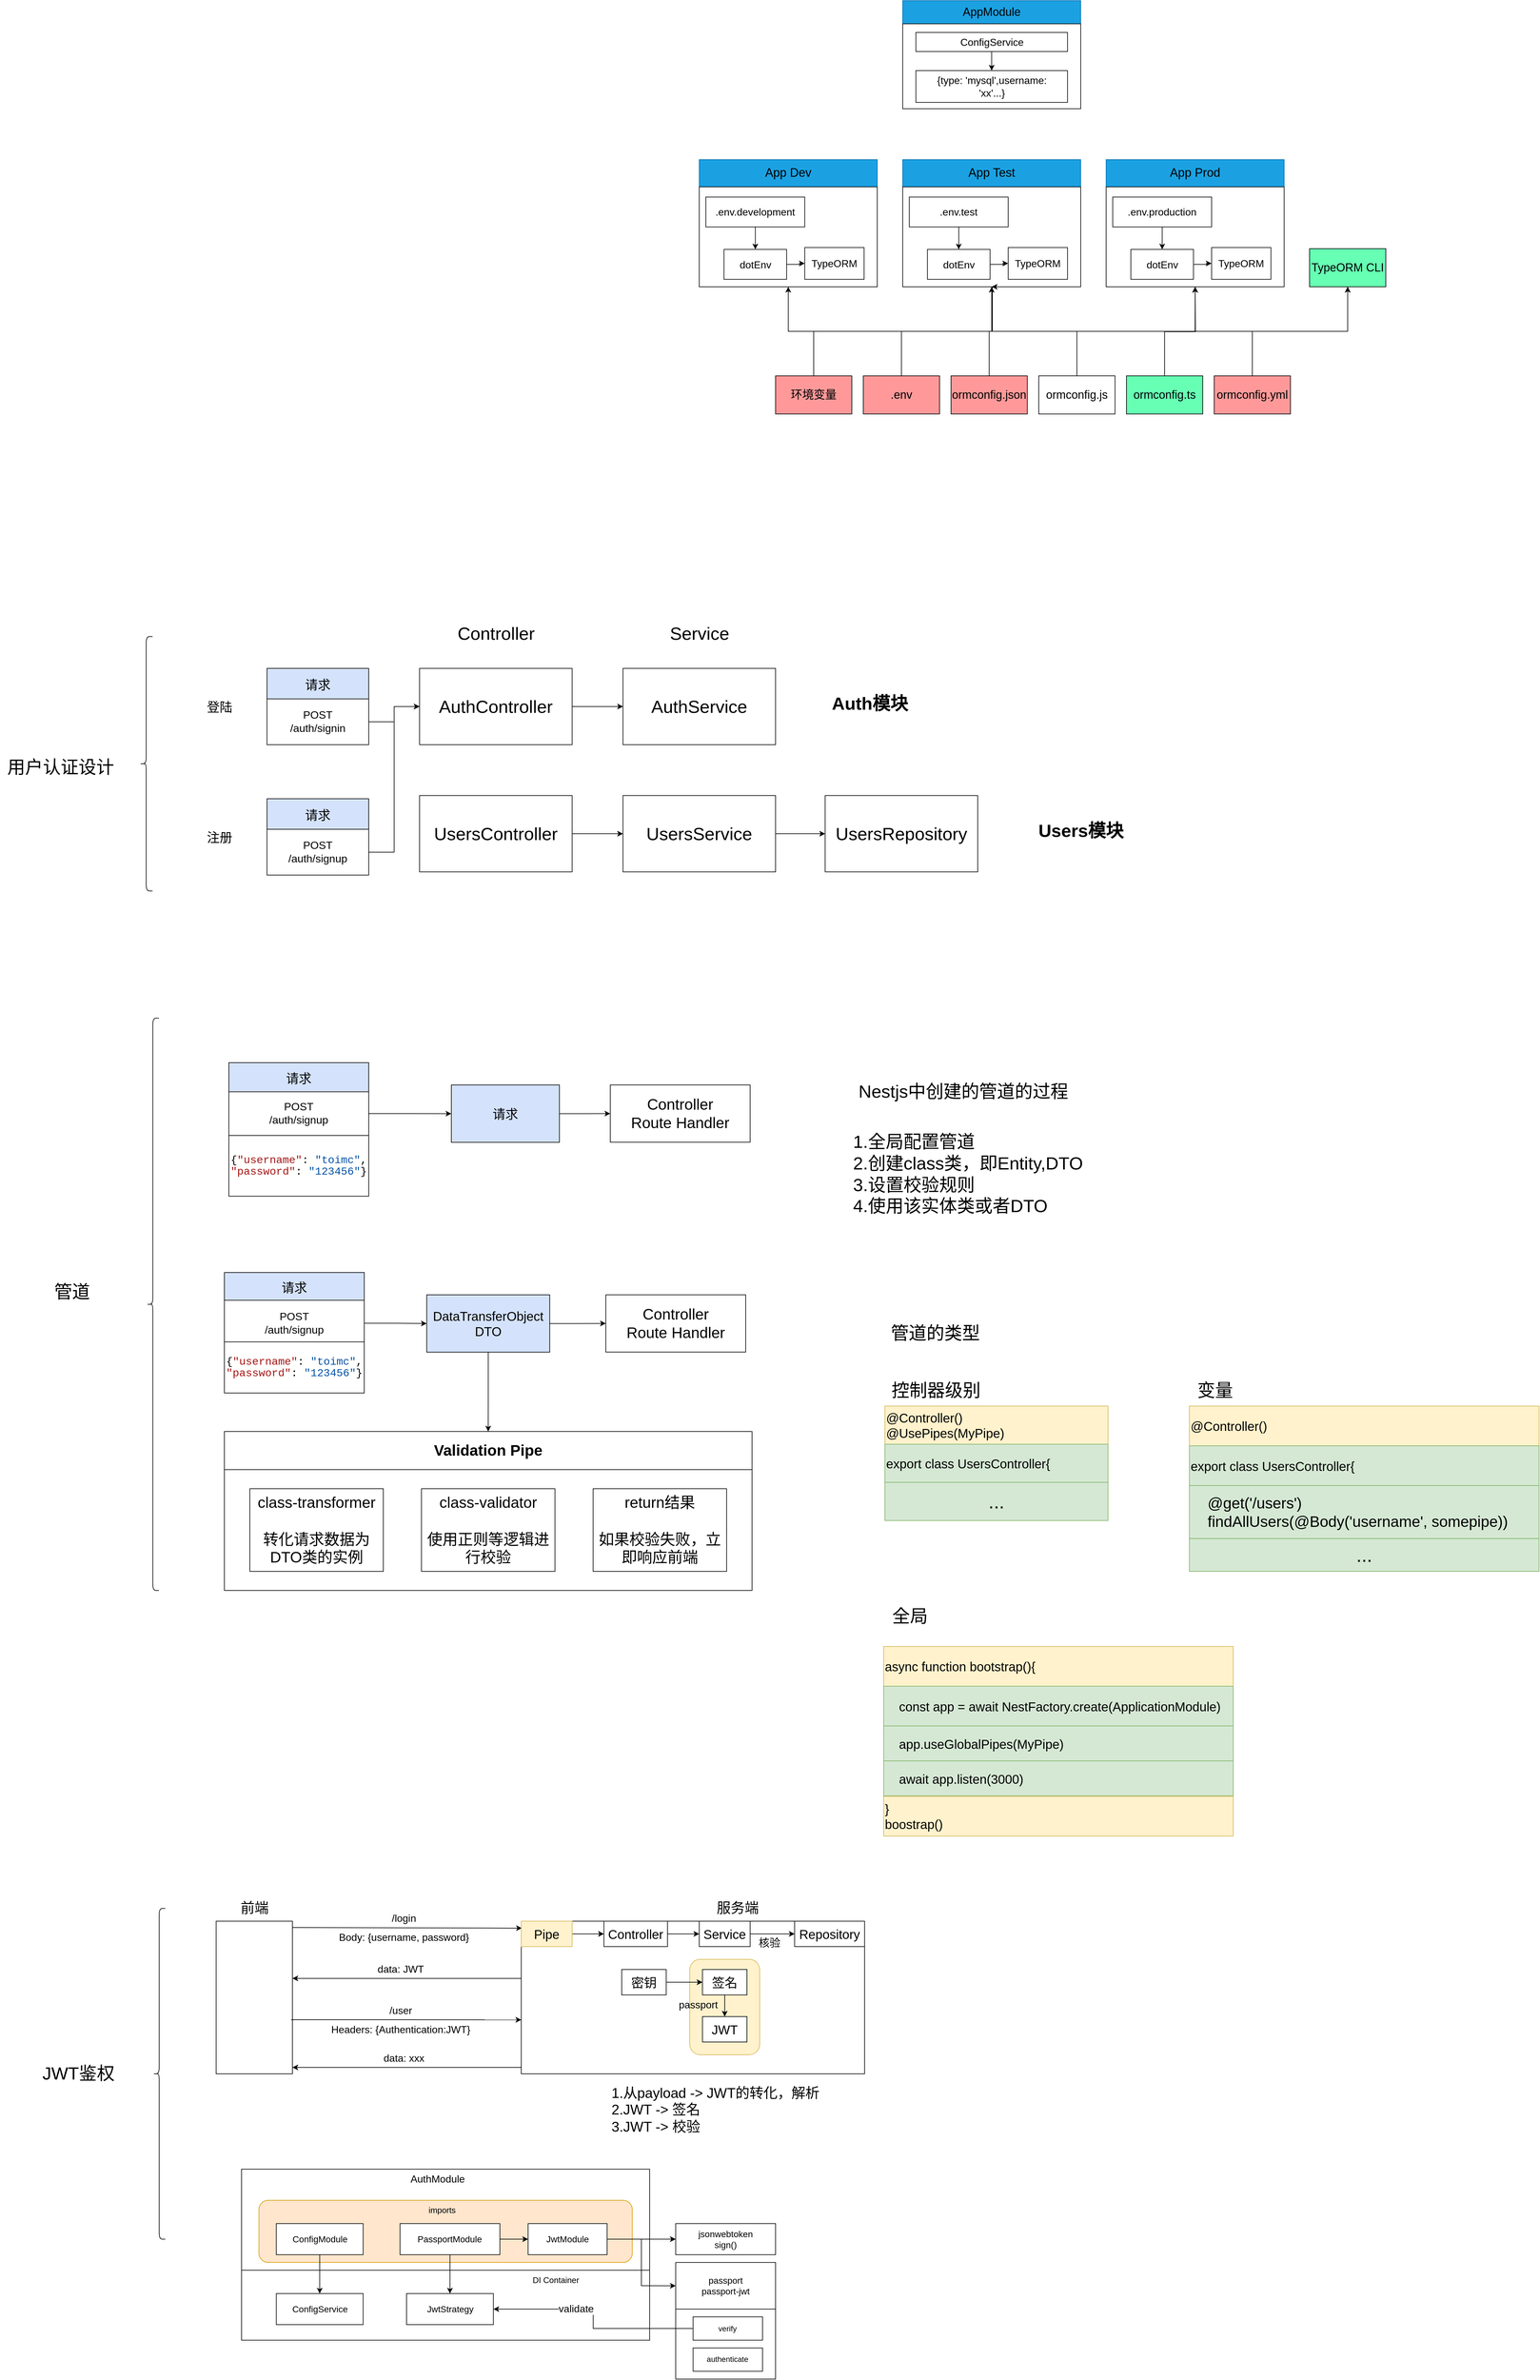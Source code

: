 <mxfile version="24.0.7" type="github">
  <diagram name="第 1 页" id="ZVVCxVtOo5jQRMP403fl">
    <mxGraphModel dx="3184" dy="813" grid="1" gridSize="10" guides="1" tooltips="1" connect="1" arrows="1" fold="1" page="1" pageScale="1" pageWidth="827" pageHeight="1169" math="0" shadow="0">
      <root>
        <mxCell id="0" />
        <mxCell id="1" parent="0" />
        <mxCell id="D-83X_V-BnBp6cREbU82-21" value="" style="group" parent="1" vertex="1" connectable="0">
          <mxGeometry x="240" y="230" width="280" height="170" as="geometry" />
        </mxCell>
        <mxCell id="D-83X_V-BnBp6cREbU82-19" value="AppModule" style="rounded=0;whiteSpace=wrap;html=1;fillColor=#1ba1e2;strokeColor=#006EAF;fontColor=#000000;fontStyle=0;fontSize=18;" parent="D-83X_V-BnBp6cREbU82-21" vertex="1">
          <mxGeometry width="280" height="36.429" as="geometry" />
        </mxCell>
        <mxCell id="D-83X_V-BnBp6cREbU82-20" value="" style="rounded=0;whiteSpace=wrap;html=1;" parent="D-83X_V-BnBp6cREbU82-21" vertex="1">
          <mxGeometry y="36.43" width="280" height="133.57" as="geometry" />
        </mxCell>
        <mxCell id="D-83X_V-BnBp6cREbU82-27" value="" style="edgeStyle=orthogonalEdgeStyle;rounded=0;orthogonalLoop=1;jettySize=auto;html=1;" parent="D-83X_V-BnBp6cREbU82-21" source="D-83X_V-BnBp6cREbU82-22" target="D-83X_V-BnBp6cREbU82-26" edge="1">
          <mxGeometry relative="1" as="geometry" />
        </mxCell>
        <mxCell id="D-83X_V-BnBp6cREbU82-22" value="ConfigService" style="rounded=0;whiteSpace=wrap;html=1;fontSize=16;" parent="D-83X_V-BnBp6cREbU82-21" vertex="1">
          <mxGeometry x="20.741" y="50" width="238.519" height="30" as="geometry" />
        </mxCell>
        <mxCell id="D-83X_V-BnBp6cREbU82-26" value="{type: &#39;mysql&#39;,username:&lt;br&gt;&#39;xx&#39;...}" style="rounded=0;whiteSpace=wrap;html=1;fontSize=16;" parent="D-83X_V-BnBp6cREbU82-21" vertex="1">
          <mxGeometry x="20.741" y="110" width="238.519" height="50" as="geometry" />
        </mxCell>
        <mxCell id="D-83X_V-BnBp6cREbU82-68" value="" style="group" parent="1" vertex="1" connectable="0">
          <mxGeometry x="240" y="480" width="280" height="200" as="geometry" />
        </mxCell>
        <mxCell id="D-83X_V-BnBp6cREbU82-51" value="App Test" style="rounded=0;whiteSpace=wrap;html=1;fillColor=#1ba1e2;strokeColor=#006EAF;fontColor=#000000;fontStyle=0;fontSize=19;container=0;" parent="D-83X_V-BnBp6cREbU82-68" vertex="1">
          <mxGeometry width="280" height="42.857" as="geometry" />
        </mxCell>
        <mxCell id="D-83X_V-BnBp6cREbU82-52" value="" style="rounded=0;whiteSpace=wrap;html=1;container=0;" parent="D-83X_V-BnBp6cREbU82-68" vertex="1">
          <mxGeometry y="42.857" width="280" height="157.143" as="geometry" />
        </mxCell>
        <mxCell id="D-83X_V-BnBp6cREbU82-53" value=".env.test" style="rounded=0;whiteSpace=wrap;html=1;fontSize=16;container=0;" parent="D-83X_V-BnBp6cREbU82-68" vertex="1">
          <mxGeometry x="10.37" y="58.824" width="155.556" height="47.059" as="geometry" />
        </mxCell>
        <mxCell id="D-83X_V-BnBp6cREbU82-54" value="dotEnv" style="whiteSpace=wrap;html=1;fontSize=16;rounded=0;container=0;" parent="D-83X_V-BnBp6cREbU82-68" vertex="1">
          <mxGeometry x="38.889" y="141.176" width="98.519" height="47.059" as="geometry" />
        </mxCell>
        <mxCell id="D-83X_V-BnBp6cREbU82-55" value="" style="edgeStyle=orthogonalEdgeStyle;rounded=0;orthogonalLoop=1;jettySize=auto;html=1;" parent="D-83X_V-BnBp6cREbU82-68" source="D-83X_V-BnBp6cREbU82-53" target="D-83X_V-BnBp6cREbU82-54" edge="1">
          <mxGeometry relative="1" as="geometry" />
        </mxCell>
        <mxCell id="D-83X_V-BnBp6cREbU82-56" value="TypeORM" style="whiteSpace=wrap;html=1;fontSize=16;rounded=0;container=0;" parent="D-83X_V-BnBp6cREbU82-68" vertex="1">
          <mxGeometry x="165.926" y="138.235" width="93.333" height="50.0" as="geometry" />
        </mxCell>
        <mxCell id="D-83X_V-BnBp6cREbU82-57" value="" style="edgeStyle=orthogonalEdgeStyle;rounded=0;orthogonalLoop=1;jettySize=auto;html=1;" parent="D-83X_V-BnBp6cREbU82-68" source="D-83X_V-BnBp6cREbU82-54" target="D-83X_V-BnBp6cREbU82-56" edge="1">
          <mxGeometry relative="1" as="geometry" />
        </mxCell>
        <mxCell id="D-83X_V-BnBp6cREbU82-69" value="" style="group" parent="1" vertex="1" connectable="0">
          <mxGeometry x="-80" y="480" width="280" height="200" as="geometry" />
        </mxCell>
        <mxCell id="D-83X_V-BnBp6cREbU82-70" value="App Dev" style="rounded=0;whiteSpace=wrap;html=1;fillColor=#1ba1e2;strokeColor=#006EAF;fontColor=#000000;fontStyle=0;fontSize=19;container=0;" parent="D-83X_V-BnBp6cREbU82-69" vertex="1">
          <mxGeometry width="280" height="42.857" as="geometry" />
        </mxCell>
        <mxCell id="D-83X_V-BnBp6cREbU82-71" value="" style="rounded=0;whiteSpace=wrap;html=1;container=0;" parent="D-83X_V-BnBp6cREbU82-69" vertex="1">
          <mxGeometry y="42.857" width="280" height="157.143" as="geometry" />
        </mxCell>
        <mxCell id="D-83X_V-BnBp6cREbU82-72" value=".env.development" style="rounded=0;whiteSpace=wrap;html=1;fontSize=16;container=0;" parent="D-83X_V-BnBp6cREbU82-69" vertex="1">
          <mxGeometry x="10.37" y="58.824" width="155.556" height="47.059" as="geometry" />
        </mxCell>
        <mxCell id="D-83X_V-BnBp6cREbU82-73" value="dotEnv" style="whiteSpace=wrap;html=1;fontSize=16;rounded=0;container=0;" parent="D-83X_V-BnBp6cREbU82-69" vertex="1">
          <mxGeometry x="38.889" y="141.176" width="98.519" height="47.059" as="geometry" />
        </mxCell>
        <mxCell id="D-83X_V-BnBp6cREbU82-74" value="" style="edgeStyle=orthogonalEdgeStyle;rounded=0;orthogonalLoop=1;jettySize=auto;html=1;" parent="D-83X_V-BnBp6cREbU82-69" source="D-83X_V-BnBp6cREbU82-72" target="D-83X_V-BnBp6cREbU82-73" edge="1">
          <mxGeometry relative="1" as="geometry" />
        </mxCell>
        <mxCell id="D-83X_V-BnBp6cREbU82-75" value="TypeORM" style="whiteSpace=wrap;html=1;fontSize=16;rounded=0;container=0;" parent="D-83X_V-BnBp6cREbU82-69" vertex="1">
          <mxGeometry x="165.926" y="138.235" width="93.333" height="50.0" as="geometry" />
        </mxCell>
        <mxCell id="D-83X_V-BnBp6cREbU82-76" value="" style="edgeStyle=orthogonalEdgeStyle;rounded=0;orthogonalLoop=1;jettySize=auto;html=1;" parent="D-83X_V-BnBp6cREbU82-69" source="D-83X_V-BnBp6cREbU82-73" target="D-83X_V-BnBp6cREbU82-75" edge="1">
          <mxGeometry relative="1" as="geometry" />
        </mxCell>
        <mxCell id="D-83X_V-BnBp6cREbU82-77" value="" style="group" parent="1" vertex="1" connectable="0">
          <mxGeometry x="560" y="480" width="280" height="200" as="geometry" />
        </mxCell>
        <mxCell id="D-83X_V-BnBp6cREbU82-78" value="App Prod" style="rounded=0;whiteSpace=wrap;html=1;fillColor=#1ba1e2;strokeColor=#006EAF;fontColor=#000000;fontStyle=0;fontSize=19;container=0;" parent="D-83X_V-BnBp6cREbU82-77" vertex="1">
          <mxGeometry width="280" height="42.857" as="geometry" />
        </mxCell>
        <mxCell id="D-83X_V-BnBp6cREbU82-79" value="" style="rounded=0;whiteSpace=wrap;html=1;container=0;" parent="D-83X_V-BnBp6cREbU82-77" vertex="1">
          <mxGeometry y="42.857" width="280" height="157.143" as="geometry" />
        </mxCell>
        <mxCell id="D-83X_V-BnBp6cREbU82-80" value=".env.production" style="rounded=0;whiteSpace=wrap;html=1;fontSize=16;container=0;" parent="D-83X_V-BnBp6cREbU82-77" vertex="1">
          <mxGeometry x="10.37" y="58.824" width="155.556" height="47.059" as="geometry" />
        </mxCell>
        <mxCell id="D-83X_V-BnBp6cREbU82-81" value="dotEnv" style="whiteSpace=wrap;html=1;fontSize=16;rounded=0;container=0;" parent="D-83X_V-BnBp6cREbU82-77" vertex="1">
          <mxGeometry x="38.889" y="141.176" width="98.519" height="47.059" as="geometry" />
        </mxCell>
        <mxCell id="D-83X_V-BnBp6cREbU82-82" value="" style="edgeStyle=orthogonalEdgeStyle;rounded=0;orthogonalLoop=1;jettySize=auto;html=1;" parent="D-83X_V-BnBp6cREbU82-77" source="D-83X_V-BnBp6cREbU82-80" target="D-83X_V-BnBp6cREbU82-81" edge="1">
          <mxGeometry relative="1" as="geometry" />
        </mxCell>
        <mxCell id="D-83X_V-BnBp6cREbU82-83" value="TypeORM" style="whiteSpace=wrap;html=1;fontSize=16;rounded=0;container=0;" parent="D-83X_V-BnBp6cREbU82-77" vertex="1">
          <mxGeometry x="165.926" y="138.235" width="93.333" height="50.0" as="geometry" />
        </mxCell>
        <mxCell id="D-83X_V-BnBp6cREbU82-84" value="" style="edgeStyle=orthogonalEdgeStyle;rounded=0;orthogonalLoop=1;jettySize=auto;html=1;" parent="D-83X_V-BnBp6cREbU82-77" source="D-83X_V-BnBp6cREbU82-81" target="D-83X_V-BnBp6cREbU82-83" edge="1">
          <mxGeometry relative="1" as="geometry" />
        </mxCell>
        <mxCell id="D-83X_V-BnBp6cREbU82-120" style="edgeStyle=orthogonalEdgeStyle;rounded=0;orthogonalLoop=1;jettySize=auto;html=1;" parent="1" source="D-83X_V-BnBp6cREbU82-85" target="D-83X_V-BnBp6cREbU82-71" edge="1">
          <mxGeometry relative="1" as="geometry" />
        </mxCell>
        <mxCell id="D-83X_V-BnBp6cREbU82-121" style="edgeStyle=orthogonalEdgeStyle;rounded=0;orthogonalLoop=1;jettySize=auto;html=1;entryX=0.5;entryY=1;entryDx=0;entryDy=0;" parent="1" source="D-83X_V-BnBp6cREbU82-85" target="D-83X_V-BnBp6cREbU82-52" edge="1">
          <mxGeometry relative="1" as="geometry">
            <Array as="points">
              <mxPoint x="100" y="750" />
              <mxPoint x="380" y="750" />
            </Array>
          </mxGeometry>
        </mxCell>
        <mxCell id="D-83X_V-BnBp6cREbU82-85" value="环境变量" style="rounded=0;whiteSpace=wrap;html=1;fontSize=18;fillColor=#FF9999;" parent="1" vertex="1">
          <mxGeometry x="40" y="820" width="120" height="60" as="geometry" />
        </mxCell>
        <mxCell id="D-83X_V-BnBp6cREbU82-122" style="edgeStyle=orthogonalEdgeStyle;rounded=0;orthogonalLoop=1;jettySize=auto;html=1;entryX=0.5;entryY=1;entryDx=0;entryDy=0;" parent="1" source="D-83X_V-BnBp6cREbU82-86" target="D-83X_V-BnBp6cREbU82-52" edge="1">
          <mxGeometry relative="1" as="geometry">
            <mxPoint x="380" y="690" as="targetPoint" />
            <Array as="points">
              <mxPoint x="238" y="750" />
              <mxPoint x="381" y="750" />
            </Array>
          </mxGeometry>
        </mxCell>
        <mxCell id="D-83X_V-BnBp6cREbU82-86" value=".env" style="rounded=0;whiteSpace=wrap;html=1;fontSize=18;fillColor=#FF9999;" parent="1" vertex="1">
          <mxGeometry x="178" y="820" width="120" height="60" as="geometry" />
        </mxCell>
        <mxCell id="D-83X_V-BnBp6cREbU82-123" style="edgeStyle=orthogonalEdgeStyle;rounded=0;orthogonalLoop=1;jettySize=auto;html=1;entryX=0.5;entryY=1;entryDx=0;entryDy=0;" parent="1" source="D-83X_V-BnBp6cREbU82-87" target="D-83X_V-BnBp6cREbU82-79" edge="1">
          <mxGeometry relative="1" as="geometry">
            <Array as="points">
              <mxPoint x="376" y="750" />
              <mxPoint x="700" y="750" />
            </Array>
          </mxGeometry>
        </mxCell>
        <mxCell id="D-83X_V-BnBp6cREbU82-87" value="ormconfig.json" style="rounded=0;whiteSpace=wrap;html=1;fontSize=18;fillColor=#FF9999;" parent="1" vertex="1">
          <mxGeometry x="316" y="820" width="120" height="60" as="geometry" />
        </mxCell>
        <mxCell id="D-83X_V-BnBp6cREbU82-124" style="edgeStyle=orthogonalEdgeStyle;rounded=0;orthogonalLoop=1;jettySize=auto;html=1;entryX=0.5;entryY=1;entryDx=0;entryDy=0;" parent="1" source="D-83X_V-BnBp6cREbU82-88" target="D-83X_V-BnBp6cREbU82-79" edge="1">
          <mxGeometry relative="1" as="geometry" />
        </mxCell>
        <mxCell id="D-83X_V-BnBp6cREbU82-88" value="ormconfig.js" style="rounded=0;whiteSpace=wrap;html=1;fontSize=18;" parent="1" vertex="1">
          <mxGeometry x="454" y="820" width="120" height="60" as="geometry" />
        </mxCell>
        <mxCell id="D-83X_V-BnBp6cREbU82-125" style="edgeStyle=orthogonalEdgeStyle;rounded=0;orthogonalLoop=1;jettySize=auto;html=1;" parent="1" source="D-83X_V-BnBp6cREbU82-89" edge="1">
          <mxGeometry relative="1" as="geometry">
            <mxPoint x="700" y="680" as="targetPoint" />
          </mxGeometry>
        </mxCell>
        <mxCell id="D-83X_V-BnBp6cREbU82-127" style="edgeStyle=orthogonalEdgeStyle;rounded=0;orthogonalLoop=1;jettySize=auto;html=1;entryX=0.5;entryY=1;entryDx=0;entryDy=0;" parent="1" source="D-83X_V-BnBp6cREbU82-89" target="D-83X_V-BnBp6cREbU82-91" edge="1">
          <mxGeometry relative="1" as="geometry">
            <Array as="points">
              <mxPoint x="652" y="750" />
              <mxPoint x="940" y="750" />
            </Array>
          </mxGeometry>
        </mxCell>
        <mxCell id="D-83X_V-BnBp6cREbU82-89" value="ormconfig.ts" style="rounded=0;whiteSpace=wrap;html=1;fontSize=18;fillColor=#66FFB3;" parent="1" vertex="1">
          <mxGeometry x="592" y="820" width="120" height="60" as="geometry" />
        </mxCell>
        <mxCell id="D-83X_V-BnBp6cREbU82-126" style="edgeStyle=orthogonalEdgeStyle;rounded=0;orthogonalLoop=1;jettySize=auto;html=1;entryX=0.5;entryY=1;entryDx=0;entryDy=0;" parent="1" source="D-83X_V-BnBp6cREbU82-90" target="D-83X_V-BnBp6cREbU82-91" edge="1">
          <mxGeometry relative="1" as="geometry">
            <Array as="points">
              <mxPoint x="790" y="750" />
              <mxPoint x="940" y="750" />
            </Array>
          </mxGeometry>
        </mxCell>
        <mxCell id="D-83X_V-BnBp6cREbU82-90" value="ormconfig.yml" style="rounded=0;whiteSpace=wrap;html=1;fontSize=18;fillColor=#FF9999;" parent="1" vertex="1">
          <mxGeometry x="730" y="820" width="120" height="60" as="geometry" />
        </mxCell>
        <mxCell id="D-83X_V-BnBp6cREbU82-91" value="TypeORM CLI" style="rounded=0;whiteSpace=wrap;html=1;fontSize=18;fillColor=#66FFB3;" parent="1" vertex="1">
          <mxGeometry x="880" y="620" width="120" height="60" as="geometry" />
        </mxCell>
        <mxCell id="38hSdcbcG4RKGLtKZq2W-3" value="" style="group" parent="1" vertex="1" connectable="0">
          <mxGeometry x="-760" y="1280" width="160" height="120" as="geometry" />
        </mxCell>
        <mxCell id="38hSdcbcG4RKGLtKZq2W-1" value="&lt;font style=&quot;font-size: 20px;&quot;&gt;请求&lt;/font&gt;" style="rounded=0;whiteSpace=wrap;html=1;fillColor=#d4e2fc;" parent="38hSdcbcG4RKGLtKZq2W-3" vertex="1">
          <mxGeometry width="160" height="50" as="geometry" />
        </mxCell>
        <mxCell id="38hSdcbcG4RKGLtKZq2W-2" value="&lt;font style=&quot;font-size: 17px;&quot;&gt;POST&lt;/font&gt;&lt;div style=&quot;font-size: 17px;&quot;&gt;&lt;font style=&quot;font-size: 17px;&quot;&gt;/auth/signin&lt;/font&gt;&lt;/div&gt;" style="rounded=0;whiteSpace=wrap;html=1;" parent="38hSdcbcG4RKGLtKZq2W-3" vertex="1">
          <mxGeometry y="48" width="160" height="72" as="geometry" />
        </mxCell>
        <mxCell id="38hSdcbcG4RKGLtKZq2W-4" value="&lt;font style=&quot;font-size: 20px;&quot;&gt;登陆&lt;/font&gt;" style="text;html=1;align=center;verticalAlign=middle;resizable=0;points=[];autosize=1;strokeColor=none;fillColor=none;" parent="1" vertex="1">
          <mxGeometry x="-865" y="1320" width="60" height="40" as="geometry" />
        </mxCell>
        <mxCell id="38hSdcbcG4RKGLtKZq2W-5" value="" style="group" parent="1" vertex="1" connectable="0">
          <mxGeometry x="-760" y="1485" width="160" height="120" as="geometry" />
        </mxCell>
        <mxCell id="38hSdcbcG4RKGLtKZq2W-6" value="&lt;font style=&quot;font-size: 20px;&quot;&gt;请求&lt;/font&gt;" style="rounded=0;whiteSpace=wrap;html=1;fillColor=#d4e2fc;" parent="38hSdcbcG4RKGLtKZq2W-5" vertex="1">
          <mxGeometry width="160" height="50" as="geometry" />
        </mxCell>
        <mxCell id="38hSdcbcG4RKGLtKZq2W-7" value="&lt;font style=&quot;font-size: 17px;&quot;&gt;POST&lt;/font&gt;&lt;div style=&quot;font-size: 17px;&quot;&gt;&lt;font style=&quot;font-size: 17px;&quot;&gt;/auth/signup&lt;/font&gt;&lt;/div&gt;" style="rounded=0;whiteSpace=wrap;html=1;" parent="38hSdcbcG4RKGLtKZq2W-5" vertex="1">
          <mxGeometry y="48" width="160" height="72" as="geometry" />
        </mxCell>
        <mxCell id="38hSdcbcG4RKGLtKZq2W-8" value="&lt;span style=&quot;font-size: 20px;&quot;&gt;注册&lt;/span&gt;" style="text;html=1;align=center;verticalAlign=middle;resizable=0;points=[];autosize=1;strokeColor=none;fillColor=none;" parent="1" vertex="1">
          <mxGeometry x="-865" y="1525" width="60" height="40" as="geometry" />
        </mxCell>
        <mxCell id="38hSdcbcG4RKGLtKZq2W-16" value="" style="edgeStyle=orthogonalEdgeStyle;rounded=0;orthogonalLoop=1;jettySize=auto;html=1;" parent="1" source="38hSdcbcG4RKGLtKZq2W-9" target="38hSdcbcG4RKGLtKZq2W-12" edge="1">
          <mxGeometry relative="1" as="geometry" />
        </mxCell>
        <mxCell id="38hSdcbcG4RKGLtKZq2W-9" value="&lt;font style=&quot;font-size: 28px;&quot;&gt;AuthController&lt;/font&gt;" style="rounded=0;whiteSpace=wrap;html=1;" parent="1" vertex="1">
          <mxGeometry x="-520" y="1280" width="240" height="120" as="geometry" />
        </mxCell>
        <mxCell id="38hSdcbcG4RKGLtKZq2W-10" value="&lt;font style=&quot;font-size: 28px;&quot;&gt;Controller&lt;/font&gt;" style="text;html=1;align=center;verticalAlign=middle;resizable=0;points=[];autosize=1;strokeColor=none;fillColor=none;" parent="1" vertex="1">
          <mxGeometry x="-470" y="1200" width="140" height="50" as="geometry" />
        </mxCell>
        <mxCell id="38hSdcbcG4RKGLtKZq2W-18" value="" style="edgeStyle=orthogonalEdgeStyle;rounded=0;orthogonalLoop=1;jettySize=auto;html=1;" parent="1" source="38hSdcbcG4RKGLtKZq2W-11" target="38hSdcbcG4RKGLtKZq2W-17" edge="1">
          <mxGeometry relative="1" as="geometry" />
        </mxCell>
        <mxCell id="38hSdcbcG4RKGLtKZq2W-11" value="&lt;font style=&quot;font-size: 28px;&quot;&gt;UsersController&lt;/font&gt;" style="rounded=0;whiteSpace=wrap;html=1;" parent="1" vertex="1">
          <mxGeometry x="-520" y="1480" width="240" height="120" as="geometry" />
        </mxCell>
        <mxCell id="38hSdcbcG4RKGLtKZq2W-12" value="&lt;font style=&quot;font-size: 28px;&quot;&gt;AuthService&lt;/font&gt;" style="rounded=0;whiteSpace=wrap;html=1;" parent="1" vertex="1">
          <mxGeometry x="-200" y="1280" width="240" height="120" as="geometry" />
        </mxCell>
        <mxCell id="38hSdcbcG4RKGLtKZq2W-13" value="&lt;font style=&quot;font-size: 28px;&quot;&gt;Service&lt;/font&gt;" style="text;html=1;align=center;verticalAlign=middle;resizable=0;points=[];autosize=1;strokeColor=none;fillColor=none;" parent="1" vertex="1">
          <mxGeometry x="-140" y="1200" width="120" height="50" as="geometry" />
        </mxCell>
        <mxCell id="38hSdcbcG4RKGLtKZq2W-14" value="" style="edgeStyle=orthogonalEdgeStyle;rounded=0;orthogonalLoop=1;jettySize=auto;html=1;" parent="1" source="38hSdcbcG4RKGLtKZq2W-2" target="38hSdcbcG4RKGLtKZq2W-9" edge="1">
          <mxGeometry relative="1" as="geometry" />
        </mxCell>
        <mxCell id="38hSdcbcG4RKGLtKZq2W-15" style="edgeStyle=orthogonalEdgeStyle;rounded=0;orthogonalLoop=1;jettySize=auto;html=1;entryX=0;entryY=0.5;entryDx=0;entryDy=0;" parent="1" source="38hSdcbcG4RKGLtKZq2W-7" target="38hSdcbcG4RKGLtKZq2W-9" edge="1">
          <mxGeometry relative="1" as="geometry" />
        </mxCell>
        <mxCell id="38hSdcbcG4RKGLtKZq2W-20" value="" style="edgeStyle=orthogonalEdgeStyle;rounded=0;orthogonalLoop=1;jettySize=auto;html=1;" parent="1" source="38hSdcbcG4RKGLtKZq2W-17" target="38hSdcbcG4RKGLtKZq2W-19" edge="1">
          <mxGeometry relative="1" as="geometry" />
        </mxCell>
        <mxCell id="38hSdcbcG4RKGLtKZq2W-17" value="&lt;font style=&quot;font-size: 28px;&quot;&gt;UsersService&lt;/font&gt;" style="rounded=0;whiteSpace=wrap;html=1;" parent="1" vertex="1">
          <mxGeometry x="-200" y="1480" width="240" height="120" as="geometry" />
        </mxCell>
        <mxCell id="38hSdcbcG4RKGLtKZq2W-19" value="&lt;font style=&quot;font-size: 28px;&quot;&gt;UsersRepository&lt;/font&gt;" style="rounded=0;whiteSpace=wrap;html=1;" parent="1" vertex="1">
          <mxGeometry x="118" y="1480" width="240" height="120" as="geometry" />
        </mxCell>
        <mxCell id="38hSdcbcG4RKGLtKZq2W-21" value="&lt;font style=&quot;font-size: 28px;&quot;&gt;&lt;b&gt;Auth模块&lt;/b&gt;&lt;/font&gt;" style="text;html=1;align=center;verticalAlign=middle;resizable=0;points=[];autosize=1;strokeColor=none;fillColor=none;" parent="1" vertex="1">
          <mxGeometry x="118" y="1310" width="140" height="50" as="geometry" />
        </mxCell>
        <mxCell id="38hSdcbcG4RKGLtKZq2W-22" value="&lt;font style=&quot;font-size: 28px;&quot;&gt;&lt;b&gt;Users模块&lt;/b&gt;&lt;/font&gt;" style="text;html=1;align=center;verticalAlign=middle;resizable=0;points=[];autosize=1;strokeColor=none;fillColor=none;" parent="1" vertex="1">
          <mxGeometry x="440" y="1510" width="160" height="50" as="geometry" />
        </mxCell>
        <mxCell id="38hSdcbcG4RKGLtKZq2W-28" value="" style="group" parent="1" vertex="1" connectable="0">
          <mxGeometry x="-1160" y="1830" width="230" height="900" as="geometry" />
        </mxCell>
        <mxCell id="38hSdcbcG4RKGLtKZq2W-26" value="&lt;span style=&quot;font-size: 28px;&quot;&gt;管道&lt;/span&gt;" style="text;html=1;align=center;verticalAlign=middle;resizable=0;points=[];autosize=1;strokeColor=none;fillColor=none;" parent="38hSdcbcG4RKGLtKZq2W-28" vertex="1">
          <mxGeometry x="52.708" y="405" width="80" height="50" as="geometry" />
        </mxCell>
        <mxCell id="38hSdcbcG4RKGLtKZq2W-27" value="" style="shape=curlyBracket;whiteSpace=wrap;html=1;rounded=1;labelPosition=left;verticalLabelPosition=middle;align=right;verticalAlign=middle;" parent="38hSdcbcG4RKGLtKZq2W-28" vertex="1">
          <mxGeometry x="210.833" width="19.167" height="900" as="geometry" />
        </mxCell>
        <mxCell id="38hSdcbcG4RKGLtKZq2W-29" value="" style="group" parent="1" vertex="1" connectable="0">
          <mxGeometry x="-1180" y="1230" width="240" height="400" as="geometry" />
        </mxCell>
        <mxCell id="38hSdcbcG4RKGLtKZq2W-30" value="&lt;font style=&quot;font-size: 28px;&quot;&gt;用户认证设计&lt;/font&gt;" style="text;html=1;align=center;verticalAlign=middle;resizable=0;points=[];autosize=1;strokeColor=none;fillColor=none;" parent="38hSdcbcG4RKGLtKZq2W-29" vertex="1">
          <mxGeometry y="180" width="190" height="50" as="geometry" />
        </mxCell>
        <mxCell id="38hSdcbcG4RKGLtKZq2W-31" value="" style="shape=curlyBracket;whiteSpace=wrap;html=1;rounded=1;labelPosition=left;verticalLabelPosition=middle;align=right;verticalAlign=middle;" parent="38hSdcbcG4RKGLtKZq2W-29" vertex="1">
          <mxGeometry x="220" width="20" height="400" as="geometry" />
        </mxCell>
        <mxCell id="38hSdcbcG4RKGLtKZq2W-36" value="" style="group" parent="1" vertex="1" connectable="0">
          <mxGeometry x="-820" y="1900" width="220" height="210" as="geometry" />
        </mxCell>
        <mxCell id="38hSdcbcG4RKGLtKZq2W-24" value="&lt;font style=&quot;font-size: 20px;&quot;&gt;请求&lt;/font&gt;" style="rounded=0;whiteSpace=wrap;html=1;fillColor=#d4e2fc;" parent="38hSdcbcG4RKGLtKZq2W-36" vertex="1">
          <mxGeometry width="220" height="47.727" as="geometry" />
        </mxCell>
        <mxCell id="38hSdcbcG4RKGLtKZq2W-25" value="&lt;font style=&quot;font-size: 17px;&quot;&gt;POST&lt;/font&gt;&lt;div style=&quot;font-size: 17px;&quot;&gt;&lt;font style=&quot;font-size: 17px;&quot;&gt;/auth/signup&lt;/font&gt;&lt;/div&gt;" style="rounded=0;whiteSpace=wrap;html=1;" parent="38hSdcbcG4RKGLtKZq2W-36" vertex="1">
          <mxGeometry y="45.818" width="220" height="68.727" as="geometry" />
        </mxCell>
        <mxCell id="38hSdcbcG4RKGLtKZq2W-35" value="&lt;div style=&quot;background-color: rgb(255, 255, 254); font-family: Menlo, Monaco, &amp;quot;Courier New&amp;quot;, monospace; line-height: 18px; white-space: pre; font-size: 17px;&quot;&gt;&lt;div&gt;{&lt;span style=&quot;color: rgb(163, 21, 21);&quot;&gt;&quot;username&quot;&lt;/span&gt;: &lt;span style=&quot;color: rgb(4, 81, 165);&quot;&gt;&quot;toimc&quot;&lt;/span&gt;,&lt;/div&gt;&lt;div&gt;&lt;span style=&quot;color: #a31515;&quot;&gt;&quot;password&quot;&lt;/span&gt;: &lt;span style=&quot;color: #0451a5;&quot;&gt;&quot;123456&quot;&lt;/span&gt;}&lt;/div&gt;&lt;/div&gt;" style="rounded=0;whiteSpace=wrap;html=1;" parent="38hSdcbcG4RKGLtKZq2W-36" vertex="1">
          <mxGeometry y="114.545" width="220" height="95.455" as="geometry" />
        </mxCell>
        <mxCell id="38hSdcbcG4RKGLtKZq2W-43" value="" style="edgeStyle=orthogonalEdgeStyle;rounded=0;orthogonalLoop=1;jettySize=auto;html=1;entryX=0;entryY=0.5;entryDx=0;entryDy=0;" parent="1" source="38hSdcbcG4RKGLtKZq2W-38" target="38hSdcbcG4RKGLtKZq2W-44" edge="1">
          <mxGeometry relative="1" as="geometry">
            <mxPoint x="-200" y="1980.3" as="targetPoint" />
          </mxGeometry>
        </mxCell>
        <mxCell id="38hSdcbcG4RKGLtKZq2W-38" value="&lt;font style=&quot;font-size: 20px;&quot;&gt;请求&lt;/font&gt;" style="rounded=0;whiteSpace=wrap;html=1;fillColor=#d4e2fc;" parent="1" vertex="1">
          <mxGeometry x="-470" y="1935.09" width="170" height="90.18" as="geometry" />
        </mxCell>
        <mxCell id="38hSdcbcG4RKGLtKZq2W-41" style="edgeStyle=orthogonalEdgeStyle;rounded=0;orthogonalLoop=1;jettySize=auto;html=1;" parent="1" source="38hSdcbcG4RKGLtKZq2W-25" target="38hSdcbcG4RKGLtKZq2W-38" edge="1">
          <mxGeometry relative="1" as="geometry" />
        </mxCell>
        <mxCell id="38hSdcbcG4RKGLtKZq2W-44" value="&lt;span style=&quot;font-size: 24px;&quot;&gt;Controller&lt;/span&gt;&lt;div style=&quot;font-size: 24px;&quot;&gt;&lt;span style=&quot;font-size: 24px;&quot;&gt;Route Handler&lt;/span&gt;&lt;/div&gt;" style="rounded=0;whiteSpace=wrap;html=1;fontSize=24;" parent="1" vertex="1">
          <mxGeometry x="-220" y="1935.09" width="220" height="90" as="geometry" />
        </mxCell>
        <mxCell id="38hSdcbcG4RKGLtKZq2W-45" value="" style="group" parent="1" vertex="1" connectable="0">
          <mxGeometry x="-827" y="2230" width="220" height="200" as="geometry" />
        </mxCell>
        <mxCell id="38hSdcbcG4RKGLtKZq2W-46" value="&lt;font style=&quot;font-size: 20px;&quot;&gt;请求&lt;/font&gt;" style="rounded=0;whiteSpace=wrap;html=1;fillColor=#d4e2fc;" parent="38hSdcbcG4RKGLtKZq2W-45" vertex="1">
          <mxGeometry width="220" height="45.455" as="geometry" />
        </mxCell>
        <mxCell id="38hSdcbcG4RKGLtKZq2W-47" value="&lt;font style=&quot;font-size: 17px;&quot;&gt;POST&lt;/font&gt;&lt;div style=&quot;font-size: 17px;&quot;&gt;&lt;font style=&quot;font-size: 17px;&quot;&gt;/auth/signup&lt;/font&gt;&lt;/div&gt;" style="rounded=0;whiteSpace=wrap;html=1;" parent="38hSdcbcG4RKGLtKZq2W-45" vertex="1">
          <mxGeometry y="43.632" width="220" height="72.158" as="geometry" />
        </mxCell>
        <mxCell id="38hSdcbcG4RKGLtKZq2W-48" value="&lt;div style=&quot;background-color: rgb(255, 255, 254); font-family: Menlo, Monaco, &amp;quot;Courier New&amp;quot;, monospace; line-height: 18px; white-space: pre; font-size: 17px;&quot;&gt;&lt;div&gt;{&lt;span style=&quot;color: rgb(163, 21, 21);&quot;&gt;&quot;username&quot;&lt;/span&gt;: &lt;span style=&quot;color: rgb(4, 81, 165);&quot;&gt;&quot;toimc&quot;&lt;/span&gt;,&lt;/div&gt;&lt;div&gt;&lt;span style=&quot;color: #a31515;&quot;&gt;&quot;password&quot;&lt;/span&gt;: &lt;span style=&quot;color: #0451a5;&quot;&gt;&quot;123456&quot;&lt;/span&gt;}&lt;/div&gt;&lt;/div&gt;" style="rounded=0;whiteSpace=wrap;html=1;" parent="38hSdcbcG4RKGLtKZq2W-45" vertex="1">
          <mxGeometry y="109.095" width="220" height="80.379" as="geometry" />
        </mxCell>
        <mxCell id="38hSdcbcG4RKGLtKZq2W-49" value="" style="edgeStyle=orthogonalEdgeStyle;rounded=0;orthogonalLoop=1;jettySize=auto;html=1;entryX=0;entryY=0.5;entryDx=0;entryDy=0;" parent="1" source="38hSdcbcG4RKGLtKZq2W-50" target="38hSdcbcG4RKGLtKZq2W-52" edge="1">
          <mxGeometry relative="1" as="geometry">
            <mxPoint x="-207" y="2310.3" as="targetPoint" />
          </mxGeometry>
        </mxCell>
        <mxCell id="38hSdcbcG4RKGLtKZq2W-60" style="edgeStyle=orthogonalEdgeStyle;rounded=0;orthogonalLoop=1;jettySize=auto;html=1;" parent="1" source="38hSdcbcG4RKGLtKZq2W-50" target="38hSdcbcG4RKGLtKZq2W-53" edge="1">
          <mxGeometry relative="1" as="geometry" />
        </mxCell>
        <mxCell id="38hSdcbcG4RKGLtKZq2W-50" value="&lt;font style=&quot;font-size: 20px;&quot;&gt;DataTransferObject&lt;/font&gt;&lt;div&gt;&lt;font style=&quot;font-size: 20px;&quot;&gt;DTO&lt;/font&gt;&lt;/div&gt;" style="rounded=0;whiteSpace=wrap;html=1;fillColor=#d4e2fc;" parent="1" vertex="1">
          <mxGeometry x="-508.75" y="2265.09" width="193.5" height="90.18" as="geometry" />
        </mxCell>
        <mxCell id="38hSdcbcG4RKGLtKZq2W-51" style="edgeStyle=orthogonalEdgeStyle;rounded=0;orthogonalLoop=1;jettySize=auto;html=1;" parent="1" source="38hSdcbcG4RKGLtKZq2W-47" target="38hSdcbcG4RKGLtKZq2W-50" edge="1">
          <mxGeometry relative="1" as="geometry" />
        </mxCell>
        <mxCell id="38hSdcbcG4RKGLtKZq2W-52" value="&lt;span style=&quot;font-size: 24px;&quot;&gt;Controller&lt;/span&gt;&lt;div style=&quot;font-size: 24px;&quot;&gt;&lt;span style=&quot;font-size: 24px;&quot;&gt;Route Handler&lt;/span&gt;&lt;/div&gt;" style="rounded=0;whiteSpace=wrap;html=1;fontSize=24;" parent="1" vertex="1">
          <mxGeometry x="-227" y="2265.09" width="220" height="90" as="geometry" />
        </mxCell>
        <mxCell id="38hSdcbcG4RKGLtKZq2W-63" value="" style="group" parent="1" vertex="1" connectable="0">
          <mxGeometry x="-827" y="2480" width="830" height="250" as="geometry" />
        </mxCell>
        <mxCell id="38hSdcbcG4RKGLtKZq2W-53" value="&lt;font style=&quot;font-size: 24px;&quot;&gt;&lt;b&gt;Validation Pipe&lt;/b&gt;&lt;/font&gt;" style="rounded=0;whiteSpace=wrap;html=1;" parent="38hSdcbcG4RKGLtKZq2W-63" vertex="1">
          <mxGeometry width="830" height="60" as="geometry" />
        </mxCell>
        <mxCell id="38hSdcbcG4RKGLtKZq2W-54" value="" style="rounded=0;whiteSpace=wrap;html=1;" parent="38hSdcbcG4RKGLtKZq2W-63" vertex="1">
          <mxGeometry y="60" width="830" height="190" as="geometry" />
        </mxCell>
        <mxCell id="38hSdcbcG4RKGLtKZq2W-55" value="&lt;font style=&quot;font-size: 24px;&quot;&gt;class-transformer&lt;/font&gt;&lt;div style=&quot;font-size: 24px;&quot;&gt;&lt;font style=&quot;font-size: 24px;&quot;&gt;&lt;br&gt;&lt;/font&gt;&lt;/div&gt;&lt;div style=&quot;font-size: 24px;&quot;&gt;&lt;font style=&quot;font-size: 24px;&quot;&gt;转化请求数据为DTO类的实例&lt;/font&gt;&lt;/div&gt;" style="rounded=0;whiteSpace=wrap;html=1;" parent="38hSdcbcG4RKGLtKZq2W-63" vertex="1">
          <mxGeometry x="40" y="90" width="210" height="130" as="geometry" />
        </mxCell>
        <mxCell id="38hSdcbcG4RKGLtKZq2W-61" value="&lt;font style=&quot;font-size: 24px;&quot;&gt;class-validator&lt;/font&gt;&lt;div style=&quot;font-size: 24px;&quot;&gt;&lt;font style=&quot;font-size: 24px;&quot;&gt;&lt;br&gt;&lt;/font&gt;&lt;/div&gt;&lt;div style=&quot;font-size: 24px;&quot;&gt;&lt;font style=&quot;font-size: 24px;&quot;&gt;使用正则等逻辑进行校验&lt;/font&gt;&lt;/div&gt;" style="rounded=0;whiteSpace=wrap;html=1;" parent="38hSdcbcG4RKGLtKZq2W-63" vertex="1">
          <mxGeometry x="310" y="90" width="210" height="130" as="geometry" />
        </mxCell>
        <mxCell id="38hSdcbcG4RKGLtKZq2W-62" value="&lt;span style=&quot;font-size: 24px;&quot;&gt;return结果&lt;/span&gt;&lt;br&gt;&lt;div style=&quot;font-size: 24px;&quot;&gt;&lt;font style=&quot;font-size: 24px;&quot;&gt;&lt;br&gt;&lt;/font&gt;&lt;/div&gt;&lt;div style=&quot;font-size: 24px;&quot;&gt;&lt;font style=&quot;font-size: 24px;&quot;&gt;如果校验失败，立即响应前端&lt;/font&gt;&lt;/div&gt;" style="rounded=0;whiteSpace=wrap;html=1;" parent="38hSdcbcG4RKGLtKZq2W-63" vertex="1">
          <mxGeometry x="580" y="90" width="210" height="130" as="geometry" />
        </mxCell>
        <mxCell id="38hSdcbcG4RKGLtKZq2W-64" value="&lt;font style=&quot;font-size: 28px;&quot;&gt;管道的类型&lt;/font&gt;" style="text;html=1;align=center;verticalAlign=middle;resizable=0;points=[];autosize=1;strokeColor=none;fillColor=none;" parent="1" vertex="1">
          <mxGeometry x="211" y="2300" width="160" height="50" as="geometry" />
        </mxCell>
        <mxCell id="38hSdcbcG4RKGLtKZq2W-65" value="&lt;font style=&quot;font-size: 28px;&quot;&gt;控制器级别&lt;/font&gt;" style="text;html=1;align=center;verticalAlign=middle;resizable=0;points=[];autosize=1;strokeColor=none;fillColor=none;" parent="1" vertex="1">
          <mxGeometry x="212" y="2390" width="160" height="50" as="geometry" />
        </mxCell>
        <mxCell id="38hSdcbcG4RKGLtKZq2W-66" value="&lt;font style=&quot;font-size: 28px;&quot;&gt;变量&lt;/font&gt;" style="text;html=1;align=center;verticalAlign=middle;resizable=0;points=[];autosize=1;strokeColor=none;fillColor=none;" parent="1" vertex="1">
          <mxGeometry x="691" y="2390" width="80" height="50" as="geometry" />
        </mxCell>
        <mxCell id="38hSdcbcG4RKGLtKZq2W-67" value="&lt;span style=&quot;font-size: 28px;&quot;&gt;全局&lt;/span&gt;" style="text;html=1;align=center;verticalAlign=middle;resizable=0;points=[];autosize=1;strokeColor=none;fillColor=none;" parent="1" vertex="1">
          <mxGeometry x="211" y="2745.09" width="80" height="50" as="geometry" />
        </mxCell>
        <mxCell id="38hSdcbcG4RKGLtKZq2W-76" value="" style="group;fillColor=#d5e8d4;strokeColor=#82b366;" parent="1" vertex="1" connectable="0">
          <mxGeometry x="212" y="2440" width="351" height="180" as="geometry" />
        </mxCell>
        <mxCell id="38hSdcbcG4RKGLtKZq2W-68" value="&lt;font style=&quot;font-size: 20px;&quot;&gt;@Controller()&lt;/font&gt;&lt;div style=&quot;font-size: 20px;&quot;&gt;&lt;font style=&quot;font-size: 20px;&quot;&gt;@UsePipes(MyPipe)&lt;/font&gt;&lt;/div&gt;" style="rounded=0;whiteSpace=wrap;html=1;align=left;fillColor=#fff2cc;strokeColor=#d6b656;" parent="38hSdcbcG4RKGLtKZq2W-76" vertex="1">
          <mxGeometry width="351" height="60" as="geometry" />
        </mxCell>
        <mxCell id="38hSdcbcG4RKGLtKZq2W-73" value="&lt;span style=&quot;font-size: 20px;&quot;&gt;export class UsersController{&lt;/span&gt;" style="rounded=0;whiteSpace=wrap;html=1;align=left;fillColor=#d5e8d4;strokeColor=#82b366;" parent="38hSdcbcG4RKGLtKZq2W-76" vertex="1">
          <mxGeometry y="60" width="351" height="60" as="geometry" />
        </mxCell>
        <mxCell id="38hSdcbcG4RKGLtKZq2W-75" value="&lt;font style=&quot;font-size: 30px;&quot;&gt;...&lt;/font&gt;" style="rounded=0;whiteSpace=wrap;html=1;align=center;fillColor=#d5e8d4;strokeColor=#82b366;" parent="38hSdcbcG4RKGLtKZq2W-76" vertex="1">
          <mxGeometry y="120" width="351" height="60" as="geometry" />
        </mxCell>
        <mxCell id="38hSdcbcG4RKGLtKZq2W-82" value="" style="group" parent="1" vertex="1" connectable="0">
          <mxGeometry x="691" y="2440" width="550" height="260" as="geometry" />
        </mxCell>
        <mxCell id="38hSdcbcG4RKGLtKZq2W-77" value="" style="group;fillColor=#d5e8d4;strokeColor=#82b366;container=0;" parent="38hSdcbcG4RKGLtKZq2W-82" vertex="1" connectable="0">
          <mxGeometry width="550" height="187.5" as="geometry" />
        </mxCell>
        <mxCell id="38hSdcbcG4RKGLtKZq2W-81" value="&lt;font style=&quot;font-size: 30px;&quot;&gt;...&lt;/font&gt;" style="rounded=0;whiteSpace=wrap;html=1;align=center;fillColor=#d5e8d4;strokeColor=#82b366;container=0;" parent="38hSdcbcG4RKGLtKZq2W-82" vertex="1">
          <mxGeometry y="208.33" width="550" height="51.67" as="geometry" />
        </mxCell>
        <mxCell id="38hSdcbcG4RKGLtKZq2W-78" value="&lt;font style=&quot;font-size: 20px;&quot;&gt;@Controller()&lt;/font&gt;" style="rounded=0;whiteSpace=wrap;html=1;align=left;fillColor=#fff2cc;strokeColor=#d6b656;container=0;" parent="38hSdcbcG4RKGLtKZq2W-82" vertex="1">
          <mxGeometry width="550" height="62.5" as="geometry" />
        </mxCell>
        <mxCell id="38hSdcbcG4RKGLtKZq2W-79" value="&lt;span style=&quot;font-size: 20px;&quot;&gt;export class UsersController{&lt;/span&gt;" style="rounded=0;whiteSpace=wrap;html=1;align=left;fillColor=#d5e8d4;strokeColor=#82b366;container=0;" parent="38hSdcbcG4RKGLtKZq2W-82" vertex="1">
          <mxGeometry y="62.5" width="550" height="62.5" as="geometry" />
        </mxCell>
        <mxCell id="38hSdcbcG4RKGLtKZq2W-80" value="&lt;font style=&quot;font-size: 24px;&quot;&gt;&amp;nbsp; &amp;nbsp; @get(&#39;/users&#39;)&lt;br&gt;&amp;nbsp; &amp;nbsp; findAllUsers(@Body(&#39;username&#39;, somepipe))&lt;/font&gt;" style="rounded=0;whiteSpace=wrap;html=1;align=left;fillColor=#d5e8d4;strokeColor=#82b366;container=0;" parent="38hSdcbcG4RKGLtKZq2W-82" vertex="1">
          <mxGeometry y="125.0" width="550" height="83.333" as="geometry" />
        </mxCell>
        <mxCell id="38hSdcbcG4RKGLtKZq2W-91" value="" style="group" parent="1" vertex="1" connectable="0">
          <mxGeometry x="210" y="2818" width="550" height="298.25" as="geometry" />
        </mxCell>
        <mxCell id="38hSdcbcG4RKGLtKZq2W-86" value="&lt;font style=&quot;font-size: 20px;&quot;&gt;async function bootstrap(){&lt;/font&gt;" style="rounded=0;whiteSpace=wrap;html=1;align=left;fillColor=#fff2cc;strokeColor=#d6b656;container=0;" parent="38hSdcbcG4RKGLtKZq2W-91" vertex="1">
          <mxGeometry width="550" height="62.5" as="geometry" />
        </mxCell>
        <mxCell id="38hSdcbcG4RKGLtKZq2W-87" value="&lt;span style=&quot;font-size: 20px;&quot;&gt;&amp;nbsp; &amp;nbsp; const app = await NestFactory.create(ApplicationModule)&lt;/span&gt;" style="rounded=0;whiteSpace=wrap;html=1;align=left;fillColor=#d5e8d4;strokeColor=#82b366;container=0;" parent="38hSdcbcG4RKGLtKZq2W-91" vertex="1">
          <mxGeometry y="62.5" width="550" height="62.5" as="geometry" />
        </mxCell>
        <mxCell id="38hSdcbcG4RKGLtKZq2W-88" value="&lt;font style=&quot;font-size: 20px;&quot;&gt;&amp;nbsp; &amp;nbsp; app.useGlobalPipes(MyPipe)&lt;/font&gt;" style="rounded=0;whiteSpace=wrap;html=1;align=left;fillColor=#d5e8d4;strokeColor=#82b366;container=0;" parent="38hSdcbcG4RKGLtKZq2W-91" vertex="1">
          <mxGeometry y="125" width="550" height="55" as="geometry" />
        </mxCell>
        <mxCell id="38hSdcbcG4RKGLtKZq2W-89" value="&lt;font style=&quot;font-size: 20px;&quot;&gt;&amp;nbsp; &amp;nbsp; await app.listen(3000)&lt;/font&gt;" style="rounded=0;whiteSpace=wrap;html=1;align=left;fillColor=#d5e8d4;strokeColor=#82b366;container=0;" parent="38hSdcbcG4RKGLtKZq2W-91" vertex="1">
          <mxGeometry y="180" width="550" height="55" as="geometry" />
        </mxCell>
        <mxCell id="38hSdcbcG4RKGLtKZq2W-90" value="&lt;span style=&quot;font-size: 20px;&quot;&gt;}&lt;/span&gt;&lt;div&gt;&lt;span style=&quot;font-size: 20px;&quot;&gt;boostrap()&lt;/span&gt;&lt;/div&gt;" style="rounded=0;whiteSpace=wrap;html=1;align=left;fillColor=#fff2cc;strokeColor=#d6b656;container=0;" parent="38hSdcbcG4RKGLtKZq2W-91" vertex="1">
          <mxGeometry y="235.75" width="550" height="62.5" as="geometry" />
        </mxCell>
        <mxCell id="38hSdcbcG4RKGLtKZq2W-92" value="&lt;font style=&quot;font-size: 28px;&quot;&gt;Nestjs中创建的管道的过程&lt;/font&gt;" style="text;html=1;align=center;verticalAlign=middle;resizable=0;points=[];autosize=1;strokeColor=none;fillColor=none;" parent="1" vertex="1">
          <mxGeometry x="160" y="1920" width="350" height="50" as="geometry" />
        </mxCell>
        <mxCell id="38hSdcbcG4RKGLtKZq2W-93" value="&lt;div&gt;&lt;span style=&quot;font-size: 28px;&quot;&gt;1.全局配置管道&lt;/span&gt;&lt;/div&gt;&lt;div&gt;&lt;span style=&quot;font-size: 28px;&quot;&gt;2.创建class类，即Entity,DTO&lt;/span&gt;&lt;/div&gt;&lt;div&gt;&lt;span style=&quot;font-size: 28px;&quot;&gt;3.设置校验规则&lt;/span&gt;&lt;/div&gt;&lt;div&gt;&lt;span style=&quot;font-size: 28px;&quot;&gt;4.使用该实体类或者DTO&lt;/span&gt;&lt;/div&gt;" style="text;html=1;align=left;verticalAlign=middle;resizable=0;points=[];autosize=1;strokeColor=none;fillColor=none;" parent="1" vertex="1">
          <mxGeometry x="160" y="2000" width="390" height="150" as="geometry" />
        </mxCell>
        <mxCell id="6yNHzfI0Q7AhXJbP0krj-6" value="" style="group" vertex="1" connectable="0" parent="1">
          <mxGeometry x="-1150" y="3230" width="230" height="520" as="geometry" />
        </mxCell>
        <mxCell id="6yNHzfI0Q7AhXJbP0krj-7" value="&lt;span style=&quot;font-size: 28px;&quot;&gt;JWT鉴权&lt;/span&gt;" style="text;html=1;align=center;verticalAlign=middle;resizable=0;points=[];autosize=1;strokeColor=none;fillColor=none;" vertex="1" parent="6yNHzfI0Q7AhXJbP0krj-6">
          <mxGeometry x="22.708" y="234.0" width="140" height="50" as="geometry" />
        </mxCell>
        <mxCell id="6yNHzfI0Q7AhXJbP0krj-8" value="" style="shape=curlyBracket;whiteSpace=wrap;html=1;rounded=1;labelPosition=left;verticalLabelPosition=middle;align=right;verticalAlign=middle;" vertex="1" parent="6yNHzfI0Q7AhXJbP0krj-6">
          <mxGeometry x="210.833" width="19.167" height="520" as="geometry" />
        </mxCell>
        <mxCell id="6yNHzfI0Q7AhXJbP0krj-46" value="" style="group" vertex="1" connectable="0" parent="1">
          <mxGeometry x="-840" y="3210" width="1020" height="382" as="geometry" />
        </mxCell>
        <mxCell id="6yNHzfI0Q7AhXJbP0krj-10" value="" style="rounded=0;whiteSpace=wrap;html=1;" vertex="1" parent="6yNHzfI0Q7AhXJbP0krj-46">
          <mxGeometry y="40" width="120" height="240" as="geometry" />
        </mxCell>
        <mxCell id="6yNHzfI0Q7AhXJbP0krj-11" value="前端" style="text;html=1;align=center;verticalAlign=middle;resizable=0;points=[];autosize=1;strokeColor=none;fillColor=none;fontSize=22;fontStyle=0" vertex="1" parent="6yNHzfI0Q7AhXJbP0krj-46">
          <mxGeometry x="25" width="70" height="40" as="geometry" />
        </mxCell>
        <mxCell id="6yNHzfI0Q7AhXJbP0krj-19" style="edgeStyle=orthogonalEdgeStyle;rounded=0;orthogonalLoop=1;jettySize=auto;html=1;exitX=0;exitY=0.75;exitDx=0;exitDy=0;entryX=1;entryY=0.75;entryDx=0;entryDy=0;" edge="1" parent="6yNHzfI0Q7AhXJbP0krj-46">
          <mxGeometry relative="1" as="geometry">
            <mxPoint x="480" y="130" as="sourcePoint" />
            <mxPoint x="120" y="130" as="targetPoint" />
          </mxGeometry>
        </mxCell>
        <mxCell id="6yNHzfI0Q7AhXJbP0krj-12" value="" style="rounded=0;whiteSpace=wrap;html=1;movable=1;resizable=1;rotatable=1;deletable=1;editable=1;locked=0;connectable=1;" vertex="1" parent="6yNHzfI0Q7AhXJbP0krj-46">
          <mxGeometry x="480" y="40" width="540" height="240" as="geometry" />
        </mxCell>
        <mxCell id="6yNHzfI0Q7AhXJbP0krj-15" value="" style="edgeStyle=none;orthogonalLoop=1;jettySize=auto;html=1;rounded=0;entryX=0.003;entryY=0.667;entryDx=0;entryDy=0;entryPerimeter=0;" edge="1" parent="6yNHzfI0Q7AhXJbP0krj-46">
          <mxGeometry width="100" relative="1" as="geometry">
            <mxPoint x="117.96" y="195" as="sourcePoint" />
            <mxPoint x="480.0" y="195.12" as="targetPoint" />
            <Array as="points" />
          </mxGeometry>
        </mxCell>
        <mxCell id="6yNHzfI0Q7AhXJbP0krj-16" value="" style="edgeStyle=none;orthogonalLoop=1;jettySize=auto;html=1;rounded=0;exitX=0.992;exitY=0.103;exitDx=0;exitDy=0;exitPerimeter=0;entryX=0;entryY=0.106;entryDx=0;entryDy=0;entryPerimeter=0;" edge="1" parent="6yNHzfI0Q7AhXJbP0krj-46">
          <mxGeometry width="100" relative="1" as="geometry">
            <mxPoint x="120.0" y="50" as="sourcePoint" />
            <mxPoint x="480.96" y="50.96" as="targetPoint" />
            <Array as="points" />
          </mxGeometry>
        </mxCell>
        <mxCell id="6yNHzfI0Q7AhXJbP0krj-20" style="edgeStyle=orthogonalEdgeStyle;rounded=0;orthogonalLoop=1;jettySize=auto;html=1;exitX=0;exitY=0.75;exitDx=0;exitDy=0;entryX=1;entryY=0.75;entryDx=0;entryDy=0;" edge="1" parent="6yNHzfI0Q7AhXJbP0krj-46">
          <mxGeometry relative="1" as="geometry">
            <mxPoint x="480" y="270" as="sourcePoint" />
            <mxPoint x="120" y="270" as="targetPoint" />
          </mxGeometry>
        </mxCell>
        <mxCell id="6yNHzfI0Q7AhXJbP0krj-21" value="服务端" style="text;html=1;align=center;verticalAlign=middle;resizable=0;points=[];autosize=1;strokeColor=none;fillColor=none;fontSize=22;fontStyle=0" vertex="1" parent="6yNHzfI0Q7AhXJbP0krj-46">
          <mxGeometry x="775" width="90" height="40" as="geometry" />
        </mxCell>
        <mxCell id="6yNHzfI0Q7AhXJbP0krj-26" value="" style="edgeStyle=orthogonalEdgeStyle;rounded=0;orthogonalLoop=1;jettySize=auto;html=1;" edge="1" parent="6yNHzfI0Q7AhXJbP0krj-46" source="6yNHzfI0Q7AhXJbP0krj-22" target="6yNHzfI0Q7AhXJbP0krj-23">
          <mxGeometry relative="1" as="geometry" />
        </mxCell>
        <mxCell id="6yNHzfI0Q7AhXJbP0krj-22" value="Pipe" style="rounded=0;whiteSpace=wrap;html=1;fontSize=20;fillColor=#fff2cc;strokeColor=#d6b656;" vertex="1" parent="6yNHzfI0Q7AhXJbP0krj-46">
          <mxGeometry x="480" y="40" width="80" height="40" as="geometry" />
        </mxCell>
        <mxCell id="6yNHzfI0Q7AhXJbP0krj-27" value="" style="edgeStyle=orthogonalEdgeStyle;rounded=0;orthogonalLoop=1;jettySize=auto;html=1;" edge="1" parent="6yNHzfI0Q7AhXJbP0krj-46" source="6yNHzfI0Q7AhXJbP0krj-23" target="6yNHzfI0Q7AhXJbP0krj-24">
          <mxGeometry relative="1" as="geometry" />
        </mxCell>
        <mxCell id="6yNHzfI0Q7AhXJbP0krj-23" value="Controller" style="rounded=0;whiteSpace=wrap;html=1;fontSize=20;" vertex="1" parent="6yNHzfI0Q7AhXJbP0krj-46">
          <mxGeometry x="610" y="40" width="100" height="40" as="geometry" />
        </mxCell>
        <mxCell id="6yNHzfI0Q7AhXJbP0krj-28" value="" style="edgeStyle=orthogonalEdgeStyle;rounded=0;orthogonalLoop=1;jettySize=auto;html=1;" edge="1" parent="6yNHzfI0Q7AhXJbP0krj-46" source="6yNHzfI0Q7AhXJbP0krj-24" target="6yNHzfI0Q7AhXJbP0krj-25">
          <mxGeometry relative="1" as="geometry" />
        </mxCell>
        <mxCell id="6yNHzfI0Q7AhXJbP0krj-24" value="Service" style="rounded=0;whiteSpace=wrap;html=1;fontSize=20;" vertex="1" parent="6yNHzfI0Q7AhXJbP0krj-46">
          <mxGeometry x="760" y="40" width="80" height="40" as="geometry" />
        </mxCell>
        <mxCell id="6yNHzfI0Q7AhXJbP0krj-25" value="Repository" style="rounded=0;whiteSpace=wrap;html=1;fontSize=20;" vertex="1" parent="6yNHzfI0Q7AhXJbP0krj-46">
          <mxGeometry x="910" y="40" width="110" height="40" as="geometry" />
        </mxCell>
        <mxCell id="6yNHzfI0Q7AhXJbP0krj-29" value="核验" style="text;html=1;align=center;verticalAlign=middle;resizable=0;points=[];autosize=1;strokeColor=none;fillColor=none;fontSize=17;fontStyle=0" vertex="1" parent="6yNHzfI0Q7AhXJbP0krj-46">
          <mxGeometry x="840" y="60" width="60" height="30" as="geometry" />
        </mxCell>
        <mxCell id="6yNHzfI0Q7AhXJbP0krj-36" value="" style="rounded=1;whiteSpace=wrap;html=1;fillColor=#fff2cc;strokeColor=#d6b656;" vertex="1" parent="6yNHzfI0Q7AhXJbP0krj-46">
          <mxGeometry x="745" y="100" width="110" height="150" as="geometry" />
        </mxCell>
        <mxCell id="6yNHzfI0Q7AhXJbP0krj-34" value="" style="edgeStyle=orthogonalEdgeStyle;rounded=0;orthogonalLoop=1;jettySize=auto;html=1;" edge="1" parent="6yNHzfI0Q7AhXJbP0krj-46" source="6yNHzfI0Q7AhXJbP0krj-30" target="6yNHzfI0Q7AhXJbP0krj-31">
          <mxGeometry relative="1" as="geometry" />
        </mxCell>
        <mxCell id="6yNHzfI0Q7AhXJbP0krj-30" value="密钥" style="rounded=0;whiteSpace=wrap;html=1;fontSize=20;" vertex="1" parent="6yNHzfI0Q7AhXJbP0krj-46">
          <mxGeometry x="638" y="116" width="70" height="40" as="geometry" />
        </mxCell>
        <mxCell id="6yNHzfI0Q7AhXJbP0krj-33" value="" style="edgeStyle=orthogonalEdgeStyle;rounded=0;orthogonalLoop=1;jettySize=auto;html=1;" edge="1" parent="6yNHzfI0Q7AhXJbP0krj-46" source="6yNHzfI0Q7AhXJbP0krj-31" target="6yNHzfI0Q7AhXJbP0krj-32">
          <mxGeometry relative="1" as="geometry" />
        </mxCell>
        <mxCell id="6yNHzfI0Q7AhXJbP0krj-31" value="签名" style="rounded=0;whiteSpace=wrap;html=1;fontSize=20;" vertex="1" parent="6yNHzfI0Q7AhXJbP0krj-46">
          <mxGeometry x="765" y="116" width="70" height="40" as="geometry" />
        </mxCell>
        <mxCell id="6yNHzfI0Q7AhXJbP0krj-32" value="JWT" style="rounded=0;whiteSpace=wrap;html=1;fontSize=20;" vertex="1" parent="6yNHzfI0Q7AhXJbP0krj-46">
          <mxGeometry x="765" y="190" width="70" height="40" as="geometry" />
        </mxCell>
        <mxCell id="6yNHzfI0Q7AhXJbP0krj-35" value="passport" style="text;html=1;align=center;verticalAlign=middle;resizable=0;points=[];autosize=1;strokeColor=none;fillColor=none;fontSize=16;fontStyle=0" vertex="1" parent="6yNHzfI0Q7AhXJbP0krj-46">
          <mxGeometry x="718" y="156" width="80" height="30" as="geometry" />
        </mxCell>
        <mxCell id="6yNHzfI0Q7AhXJbP0krj-37" value="&lt;font style=&quot;font-size: 16px;&quot;&gt;/login&lt;/font&gt;" style="text;html=1;align=center;verticalAlign=middle;resizable=0;points=[];autosize=1;strokeColor=none;fillColor=none;fontSize=16;" vertex="1" parent="6yNHzfI0Q7AhXJbP0krj-46">
          <mxGeometry x="265" y="20" width="60" height="30" as="geometry" />
        </mxCell>
        <mxCell id="6yNHzfI0Q7AhXJbP0krj-38" value="&lt;font style=&quot;font-size: 16px;&quot;&gt;Body: {username, password}&lt;/font&gt;" style="text;html=1;align=center;verticalAlign=middle;resizable=0;points=[];autosize=1;strokeColor=none;fillColor=none;" vertex="1" parent="6yNHzfI0Q7AhXJbP0krj-46">
          <mxGeometry x="180" y="50" width="230" height="30" as="geometry" />
        </mxCell>
        <mxCell id="6yNHzfI0Q7AhXJbP0krj-39" value="&lt;font style=&quot;font-size: 16px;&quot;&gt;data: JWT&lt;/font&gt;" style="text;html=1;align=center;verticalAlign=middle;resizable=0;points=[];autosize=1;strokeColor=none;fillColor=none;fontSize=16;" vertex="1" parent="6yNHzfI0Q7AhXJbP0krj-46">
          <mxGeometry x="240" y="100" width="100" height="30" as="geometry" />
        </mxCell>
        <mxCell id="6yNHzfI0Q7AhXJbP0krj-40" value="&lt;font style=&quot;font-size: 16px;&quot;&gt;/user&lt;/font&gt;" style="text;html=1;align=center;verticalAlign=middle;resizable=0;points=[];autosize=1;strokeColor=none;fillColor=none;fontSize=16;" vertex="1" parent="6yNHzfI0Q7AhXJbP0krj-46">
          <mxGeometry x="260" y="165" width="60" height="30" as="geometry" />
        </mxCell>
        <mxCell id="6yNHzfI0Q7AhXJbP0krj-41" value="&lt;font style=&quot;font-size: 16px;&quot;&gt;Headers: {Authentication:JWT}&lt;/font&gt;" style="text;html=1;align=center;verticalAlign=middle;resizable=0;points=[];autosize=1;strokeColor=none;fillColor=none;" vertex="1" parent="6yNHzfI0Q7AhXJbP0krj-46">
          <mxGeometry x="170" y="195" width="240" height="30" as="geometry" />
        </mxCell>
        <mxCell id="6yNHzfI0Q7AhXJbP0krj-42" value="data: xxx" style="text;html=1;align=center;verticalAlign=middle;resizable=0;points=[];autosize=1;strokeColor=none;fillColor=none;fontSize=16;" vertex="1" parent="6yNHzfI0Q7AhXJbP0krj-46">
          <mxGeometry x="250" y="240" width="90" height="30" as="geometry" />
        </mxCell>
        <mxCell id="6yNHzfI0Q7AhXJbP0krj-43" value="&lt;div&gt;1.从payload -&amp;gt; JWT的转化，解析&lt;/div&gt;&lt;div&gt;2.JWT -&amp;gt; 签名&lt;/div&gt;&lt;div&gt;3.JWT -&amp;gt; 校验&lt;/div&gt;" style="text;html=1;align=left;verticalAlign=middle;resizable=0;points=[];autosize=1;strokeColor=none;fillColor=none;fontSize=22;fontStyle=0" vertex="1" parent="6yNHzfI0Q7AhXJbP0krj-46">
          <mxGeometry x="620" y="292" width="350" height="90" as="geometry" />
        </mxCell>
        <mxCell id="6yNHzfI0Q7AhXJbP0krj-75" value="" style="group" vertex="1" connectable="0" parent="1">
          <mxGeometry x="-800" y="3640" width="840" height="330" as="geometry" />
        </mxCell>
        <mxCell id="6yNHzfI0Q7AhXJbP0krj-48" value="" style="rounded=0;whiteSpace=wrap;html=1;movable=1;resizable=1;rotatable=1;deletable=1;editable=1;locked=0;connectable=1;" vertex="1" parent="6yNHzfI0Q7AhXJbP0krj-75">
          <mxGeometry width="641.951" height="268.889" as="geometry" />
        </mxCell>
        <mxCell id="6yNHzfI0Q7AhXJbP0krj-49" value="&lt;font style=&quot;font-size: 16px;&quot;&gt;AuthModule&lt;/font&gt;" style="text;html=1;align=center;verticalAlign=middle;resizable=0;points=[];autosize=1;strokeColor=none;fillColor=none;fontSize=16;" vertex="1" parent="6yNHzfI0Q7AhXJbP0krj-75">
          <mxGeometry x="252.683" width="110" height="30" as="geometry" />
        </mxCell>
        <mxCell id="6yNHzfI0Q7AhXJbP0krj-53" value="" style="endArrow=none;html=1;rounded=0;" edge="1" parent="6yNHzfI0Q7AhXJbP0krj-75">
          <mxGeometry width="50" height="50" relative="1" as="geometry">
            <mxPoint y="158.889" as="sourcePoint" />
            <mxPoint x="641.951" y="158.889" as="targetPoint" />
          </mxGeometry>
        </mxCell>
        <mxCell id="6yNHzfI0Q7AhXJbP0krj-58" value="" style="group;fillColor=none;strokeColor=none;" vertex="1" connectable="0" parent="6yNHzfI0Q7AhXJbP0krj-75">
          <mxGeometry x="27.317" y="48.889" width="587.317" height="97.778" as="geometry" />
        </mxCell>
        <mxCell id="6yNHzfI0Q7AhXJbP0krj-50" value="" style="rounded=1;whiteSpace=wrap;html=1;fillColor=#ffe6cc;strokeColor=#d79b00;" vertex="1" parent="6yNHzfI0Q7AhXJbP0krj-58">
          <mxGeometry width="587.317" height="97.778" as="geometry" />
        </mxCell>
        <mxCell id="6yNHzfI0Q7AhXJbP0krj-54" value="&lt;font style=&quot;font-size: 13px;&quot;&gt;imports&lt;/font&gt;" style="text;html=1;align=center;verticalAlign=middle;resizable=0;points=[];autosize=1;strokeColor=none;fillColor=none;fontSize=13;" vertex="1" parent="6yNHzfI0Q7AhXJbP0krj-58">
          <mxGeometry x="252.683" width="70" height="30" as="geometry" />
        </mxCell>
        <mxCell id="6yNHzfI0Q7AhXJbP0krj-55" value="ConfigModule" style="rounded=0;whiteSpace=wrap;html=1;fontSize=14;" vertex="1" parent="6yNHzfI0Q7AhXJbP0krj-58">
          <mxGeometry x="27.317" y="36.667" width="136.585" height="48.889" as="geometry" />
        </mxCell>
        <mxCell id="6yNHzfI0Q7AhXJbP0krj-64" value="" style="edgeStyle=orthogonalEdgeStyle;rounded=0;orthogonalLoop=1;jettySize=auto;html=1;" edge="1" parent="6yNHzfI0Q7AhXJbP0krj-58" source="6yNHzfI0Q7AhXJbP0krj-56" target="6yNHzfI0Q7AhXJbP0krj-57">
          <mxGeometry relative="1" as="geometry" />
        </mxCell>
        <mxCell id="6yNHzfI0Q7AhXJbP0krj-56" value="PassportModule" style="rounded=0;whiteSpace=wrap;html=1;fontSize=14;" vertex="1" parent="6yNHzfI0Q7AhXJbP0krj-58">
          <mxGeometry x="221.951" y="36.667" width="157.073" height="48.889" as="geometry" />
        </mxCell>
        <mxCell id="6yNHzfI0Q7AhXJbP0krj-57" value="JwtModule" style="rounded=0;whiteSpace=wrap;html=1;fontSize=14;" vertex="1" parent="6yNHzfI0Q7AhXJbP0krj-58">
          <mxGeometry x="423.415" y="36.667" width="124.293" height="48.889" as="geometry" />
        </mxCell>
        <mxCell id="6yNHzfI0Q7AhXJbP0krj-59" value="ConfigService" style="rounded=0;whiteSpace=wrap;html=1;fontSize=14;" vertex="1" parent="6yNHzfI0Q7AhXJbP0krj-75">
          <mxGeometry x="54.634" y="195.556" width="136.585" height="48.889" as="geometry" />
        </mxCell>
        <mxCell id="6yNHzfI0Q7AhXJbP0krj-60" value="JwtStrategy" style="rounded=0;whiteSpace=wrap;html=1;fontSize=14;" vertex="1" parent="6yNHzfI0Q7AhXJbP0krj-75">
          <mxGeometry x="259.512" y="195.556" width="136.585" height="48.889" as="geometry" />
        </mxCell>
        <mxCell id="6yNHzfI0Q7AhXJbP0krj-61" value="" style="edgeStyle=orthogonalEdgeStyle;rounded=0;orthogonalLoop=1;jettySize=auto;html=1;" edge="1" parent="6yNHzfI0Q7AhXJbP0krj-75" source="6yNHzfI0Q7AhXJbP0krj-55" target="6yNHzfI0Q7AhXJbP0krj-59">
          <mxGeometry relative="1" as="geometry" />
        </mxCell>
        <mxCell id="6yNHzfI0Q7AhXJbP0krj-62" value="" style="edgeStyle=orthogonalEdgeStyle;rounded=0;orthogonalLoop=1;jettySize=auto;html=1;" edge="1" parent="6yNHzfI0Q7AhXJbP0krj-75" source="6yNHzfI0Q7AhXJbP0krj-56" target="6yNHzfI0Q7AhXJbP0krj-60">
          <mxGeometry relative="1" as="geometry" />
        </mxCell>
        <mxCell id="6yNHzfI0Q7AhXJbP0krj-63" value="&lt;font style=&quot;font-size: 13px;&quot;&gt;DI Container&lt;/font&gt;" style="text;html=1;align=center;verticalAlign=middle;resizable=0;points=[];autosize=1;strokeColor=none;fillColor=none;fontSize=13;" vertex="1" parent="6yNHzfI0Q7AhXJbP0krj-75">
          <mxGeometry x="443.902" y="158.889" width="100" height="30" as="geometry" />
        </mxCell>
        <mxCell id="6yNHzfI0Q7AhXJbP0krj-65" value="jsonwebtoken&lt;div&gt;sign()&lt;/div&gt;" style="rounded=0;whiteSpace=wrap;html=1;fontSize=14;" vertex="1" parent="6yNHzfI0Q7AhXJbP0krj-75">
          <mxGeometry x="682.927" y="85.556" width="157.073" height="48.889" as="geometry" />
        </mxCell>
        <mxCell id="6yNHzfI0Q7AhXJbP0krj-70" value="" style="group" vertex="1" connectable="0" parent="6yNHzfI0Q7AhXJbP0krj-75">
          <mxGeometry x="682.927" y="146.667" width="157.073" height="183.333" as="geometry" />
        </mxCell>
        <mxCell id="6yNHzfI0Q7AhXJbP0krj-66" value="passport&lt;div&gt;passport-jwt&lt;/div&gt;" style="rounded=0;whiteSpace=wrap;html=1;fontSize=14;" vertex="1" parent="6yNHzfI0Q7AhXJbP0krj-70">
          <mxGeometry width="157.073" height="73.333" as="geometry" />
        </mxCell>
        <mxCell id="6yNHzfI0Q7AhXJbP0krj-67" value="" style="rounded=0;whiteSpace=wrap;html=1;fontSize=14;" vertex="1" parent="6yNHzfI0Q7AhXJbP0krj-70">
          <mxGeometry y="73.333" width="157.073" height="110.0" as="geometry" />
        </mxCell>
        <mxCell id="6yNHzfI0Q7AhXJbP0krj-68" value="verify" style="rounded=0;whiteSpace=wrap;html=1;fontSize=12;" vertex="1" parent="6yNHzfI0Q7AhXJbP0krj-70">
          <mxGeometry x="27.317" y="85.556" width="109.268" height="36.667" as="geometry" />
        </mxCell>
        <mxCell id="6yNHzfI0Q7AhXJbP0krj-69" value="authenticate" style="rounded=0;whiteSpace=wrap;html=1;fontSize=12;" vertex="1" parent="6yNHzfI0Q7AhXJbP0krj-70">
          <mxGeometry x="27.317" y="134.444" width="109.268" height="36.667" as="geometry" />
        </mxCell>
        <mxCell id="6yNHzfI0Q7AhXJbP0krj-71" value="" style="edgeStyle=orthogonalEdgeStyle;rounded=0;orthogonalLoop=1;jettySize=auto;html=1;" edge="1" parent="6yNHzfI0Q7AhXJbP0krj-75" source="6yNHzfI0Q7AhXJbP0krj-57" target="6yNHzfI0Q7AhXJbP0krj-65">
          <mxGeometry relative="1" as="geometry" />
        </mxCell>
        <mxCell id="6yNHzfI0Q7AhXJbP0krj-72" style="edgeStyle=orthogonalEdgeStyle;rounded=0;orthogonalLoop=1;jettySize=auto;html=1;entryX=0;entryY=0.5;entryDx=0;entryDy=0;" edge="1" parent="6yNHzfI0Q7AhXJbP0krj-75" source="6yNHzfI0Q7AhXJbP0krj-57" target="6yNHzfI0Q7AhXJbP0krj-66">
          <mxGeometry relative="1" as="geometry" />
        </mxCell>
        <mxCell id="6yNHzfI0Q7AhXJbP0krj-73" style="edgeStyle=orthogonalEdgeStyle;rounded=0;orthogonalLoop=1;jettySize=auto;html=1;" edge="1" parent="6yNHzfI0Q7AhXJbP0krj-75" source="6yNHzfI0Q7AhXJbP0krj-68" target="6yNHzfI0Q7AhXJbP0krj-60">
          <mxGeometry relative="1" as="geometry" />
        </mxCell>
        <mxCell id="6yNHzfI0Q7AhXJbP0krj-74" value="&lt;font style=&quot;font-size: 16px;&quot;&gt;validate&lt;/font&gt;" style="edgeLabel;html=1;align=center;verticalAlign=middle;resizable=0;points=[];" vertex="1" connectable="0" parent="6yNHzfI0Q7AhXJbP0krj-73">
          <mxGeometry x="0.248" y="-1" relative="1" as="geometry">
            <mxPoint as="offset" />
          </mxGeometry>
        </mxCell>
      </root>
    </mxGraphModel>
  </diagram>
</mxfile>
